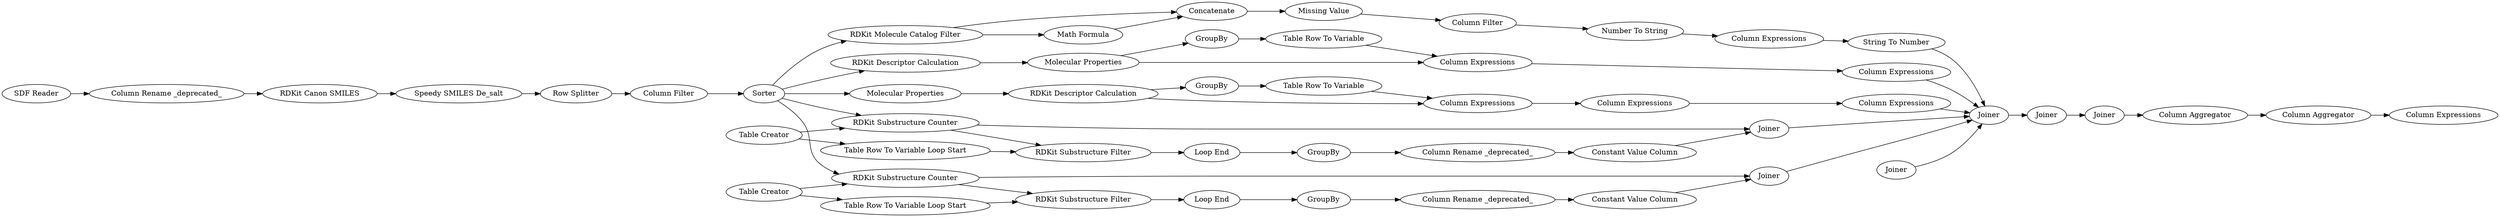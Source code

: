 digraph {
	103 [label="SDF Reader"]
	4 [label="RDKit Molecule Catalog Filter"]
	45 [label=Concatenate]
	47 [label="Missing Value"]
	51 [label="Math Formula"]
	68 [label="Column Filter"]
	69 [label="Number To String"]
	114 [label="Column Expressions"]
	152 [label="String To Number"]
	6 [label="RDKit Descriptor Calculation"]
	7 [label="Molecular Properties"]
	132 [label=GroupBy]
	133 [label="Column Expressions"]
	134 [label="Table Row To Variable"]
	135 [label="Column Expressions"]
	19 [label="RDKit Substructure Counter"]
	20 [label="Table Creator"]
	53 [label="RDKit Substructure Filter"]
	54 [label="Table Row To Variable Loop Start"]
	55 [label="Loop End"]
	56 [label=GroupBy]
	57 [label="Column Rename _deprecated_"]
	58 [label=Joiner]
	141 [label="Constant Value Column"]
	23 [label="Table Creator"]
	24 [label="RDKit Substructure Counter"]
	59 [label="RDKit Substructure Filter"]
	60 [label="Column Rename _deprecated_"]
	61 [label="Table Row To Variable Loop Start"]
	62 [label="Loop End"]
	63 [label=GroupBy]
	64 [label=Joiner]
	142 [label="Constant Value Column"]
	26 [label="Molecular Properties"]
	48 [label="RDKit Descriptor Calculation"]
	143 [label=GroupBy]
	144 [label="Table Row To Variable"]
	145 [label="Column Expressions"]
	146 [label="Column Expressions"]
	148 [label="Column Expressions"]
	30 [label=Joiner]
	32 [label=Joiner]
	39 [label=Joiner]
	40 [label=Joiner]
	149 [label="Column Aggregator"]
	150 [label="Column Aggregator"]
	156 [label="Column Expressions"]
	107 [label=Sorter]
	105 [label="RDKit Canon SMILES"]
	106 [label="Speedy SMILES De_salt"]
	109 [label="Column Rename _deprecated_"]
	111 [label="Column Filter"]
	157 [label="Row Splitter"]
	4 -> 51
	4 -> 45
	45 -> 47
	47 -> 68
	51 -> 45
	68 -> 69
	69 -> 114
	114 -> 152
	6 -> 7
	7 -> 133
	7 -> 132
	132 -> 134
	133 -> 135
	134 -> 133
	19 -> 53
	19 -> 58
	20 -> 54
	20 -> 19
	53 -> 55
	54 -> 53
	55 -> 56
	56 -> 57
	57 -> 141
	141 -> 58
	23 -> 61
	23 -> 24
	24 -> 59
	24 -> 64
	59 -> 62
	60 -> 142
	61 -> 59
	62 -> 63
	63 -> 60
	142 -> 64
	26 -> 48
	48 -> 145
	48 -> 143
	143 -> 144
	144 -> 145
	145 -> 146
	146 -> 148
	30 -> 32
	32 -> 39
	39 -> 40
	40 -> 149
	149 -> 150
	150 -> 156
	105 -> 106
	106 -> 157
	109 -> 105
	111 -> 107
	157 -> 111
	103 -> 109
	152 -> 32
	135 -> 32
	58 -> 32
	64 -> 32
	148 -> 32
	107 -> 4
	107 -> 6
	107 -> 19
	107 -> 24
	107 -> 26
	rankdir=LR
}
